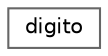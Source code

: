 digraph "Graphical Class Hierarchy"
{
 // LATEX_PDF_SIZE
  bgcolor="transparent";
  edge [fontname=Helvetica,fontsize=10,labelfontname=Helvetica,labelfontsize=10];
  node [fontname=Helvetica,fontsize=10,shape=box,height=0.2,width=0.4];
  rankdir="LR";
  Node0 [id="Node000000",label="digito",height=0.2,width=0.4,color="grey40", fillcolor="white", style="filled",URL="$classdigito.html",tooltip="Clase del objeto digito El objeto digito posee todas las funcionalidades y propiedades de forma que p..."];
}
